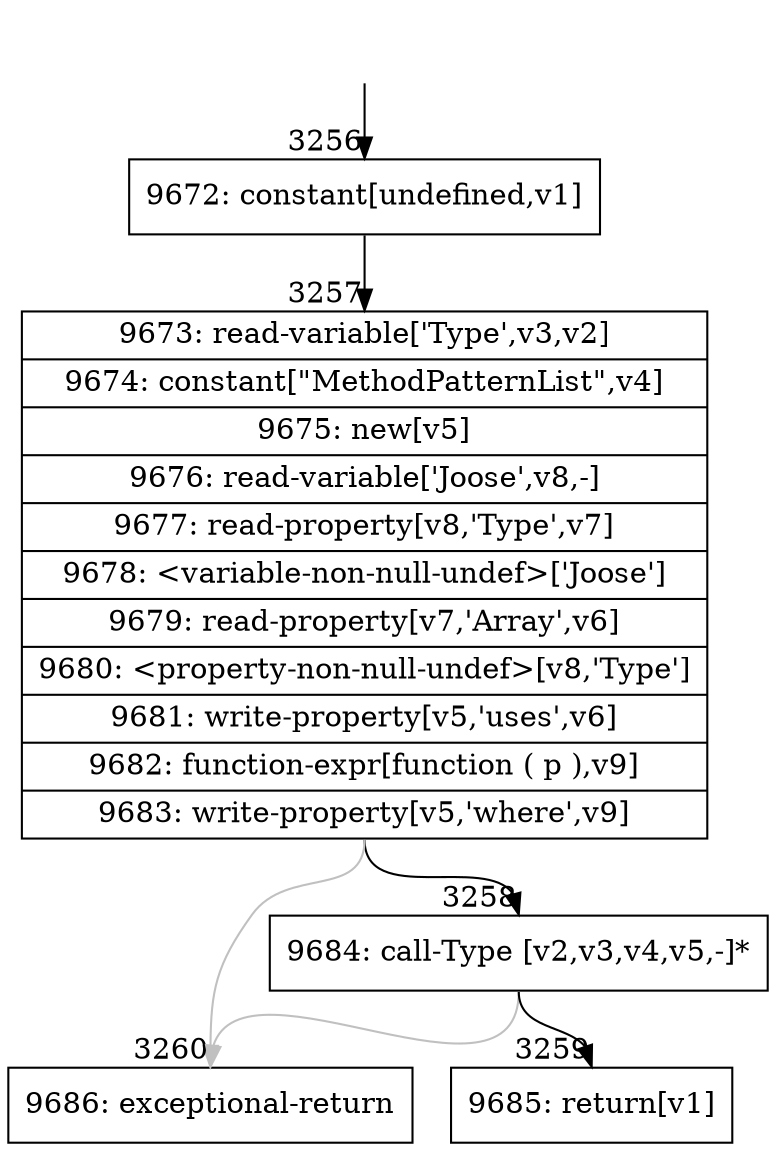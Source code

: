 digraph {
rankdir="TD"
BB_entry351[shape=none,label=""];
BB_entry351 -> BB3256 [tailport=s, headport=n, headlabel="    3256"]
BB3256 [shape=record label="{9672: constant[undefined,v1]}" ] 
BB3256 -> BB3257 [tailport=s, headport=n, headlabel="      3257"]
BB3257 [shape=record label="{9673: read-variable['Type',v3,v2]|9674: constant[\"MethodPatternList\",v4]|9675: new[v5]|9676: read-variable['Joose',v8,-]|9677: read-property[v8,'Type',v7]|9678: \<variable-non-null-undef\>['Joose']|9679: read-property[v7,'Array',v6]|9680: \<property-non-null-undef\>[v8,'Type']|9681: write-property[v5,'uses',v6]|9682: function-expr[function ( p ),v9]|9683: write-property[v5,'where',v9]}" ] 
BB3257 -> BB3258 [tailport=s, headport=n, headlabel="      3258"]
BB3257 -> BB3260 [tailport=s, headport=n, color=gray, headlabel="      3260"]
BB3258 [shape=record label="{9684: call-Type [v2,v3,v4,v5,-]*}" ] 
BB3258 -> BB3259 [tailport=s, headport=n, headlabel="      3259"]
BB3258 -> BB3260 [tailport=s, headport=n, color=gray]
BB3259 [shape=record label="{9685: return[v1]}" ] 
BB3260 [shape=record label="{9686: exceptional-return}" ] 
//#$~ 3720
}
